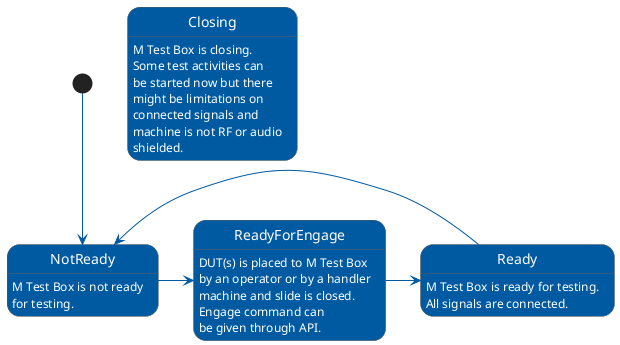 @startuml
skinparam state {
  StartColor #005aa1
  EndColor Red
  BackgroundColor #005aa1
  BackgroundColor<<Warning>> Olive
  BorderColor #5a5a5a
  FontName Apex
  AttributeFontColor White
  FontColor White
  ArrowColor #005aa1
}

[*] --> NotReady
NotReady -> ReadyForEngage
ReadyForEngage -> Ready
Ready -> NotReady

Ready: M Test Box is ready for testing.
Ready: All signals are connected.

Closing: M Test Box is closing.
Closing: Some test activities can
Closing: be started now but there
Closing: might be limitations on
Closing: connected signals and
Closing: machine is not RF or audio
Closing: shielded.

ReadyForEngage: DUT(s) is placed to M Test Box
ReadyForEngage: by an operator or by a handler
ReadyForEngage: machine and slide is closed.
ReadyForEngage: Engage command can
ReadyForEngage: be given through API.

NotReady: M Test Box is not ready
NotReady: for testing.
@enduml